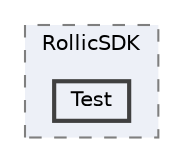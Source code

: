 digraph "Assets/RollicSDK/Test"
{
 // LATEX_PDF_SIZE
  bgcolor="transparent";
  edge [fontname=Helvetica,fontsize=10,labelfontname=Helvetica,labelfontsize=10];
  node [fontname=Helvetica,fontsize=10,shape=box,height=0.2,width=0.4];
  compound=true
  subgraph clusterdir_b8e39fcb5ca4448763dd31356a3c64b0 {
    graph [ bgcolor="#edf0f7", pencolor="grey50", label="RollicSDK", fontname=Helvetica,fontsize=10 style="filled,dashed", URL="dir_b8e39fcb5ca4448763dd31356a3c64b0.html",tooltip=""]
  dir_5e15f698a61b78f56dcc658ede345222 [label="Test", fillcolor="#edf0f7", color="grey25", style="filled,bold", URL="dir_5e15f698a61b78f56dcc658ede345222.html",tooltip=""];
  }
}
